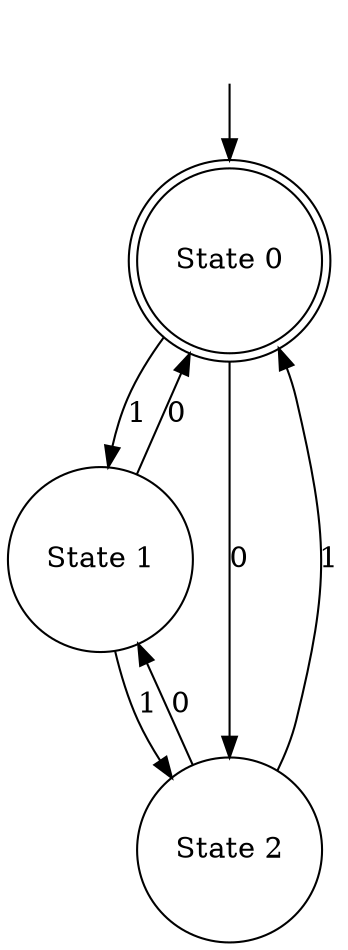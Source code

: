 digraph finite_state_machine {
	__start0 [label="" shape=none]
	"State 1" [label="State 1" shape=circle]
	"State 2" [label="State 2" shape=circle]
	"State 0" [label="State 0" shape=doublecircle]
	__start0 -> "State 0" [label=""]
	"State 1" -> "State 2" [label=1]
	"State 1" -> "State 0" [label=0]
	"State 2" -> "State 0" [label=1]
	"State 2" -> "State 1" [label=0]
	"State 0" -> "State 1" [label=1]
	"State 0" -> "State 2" [label=0]
}